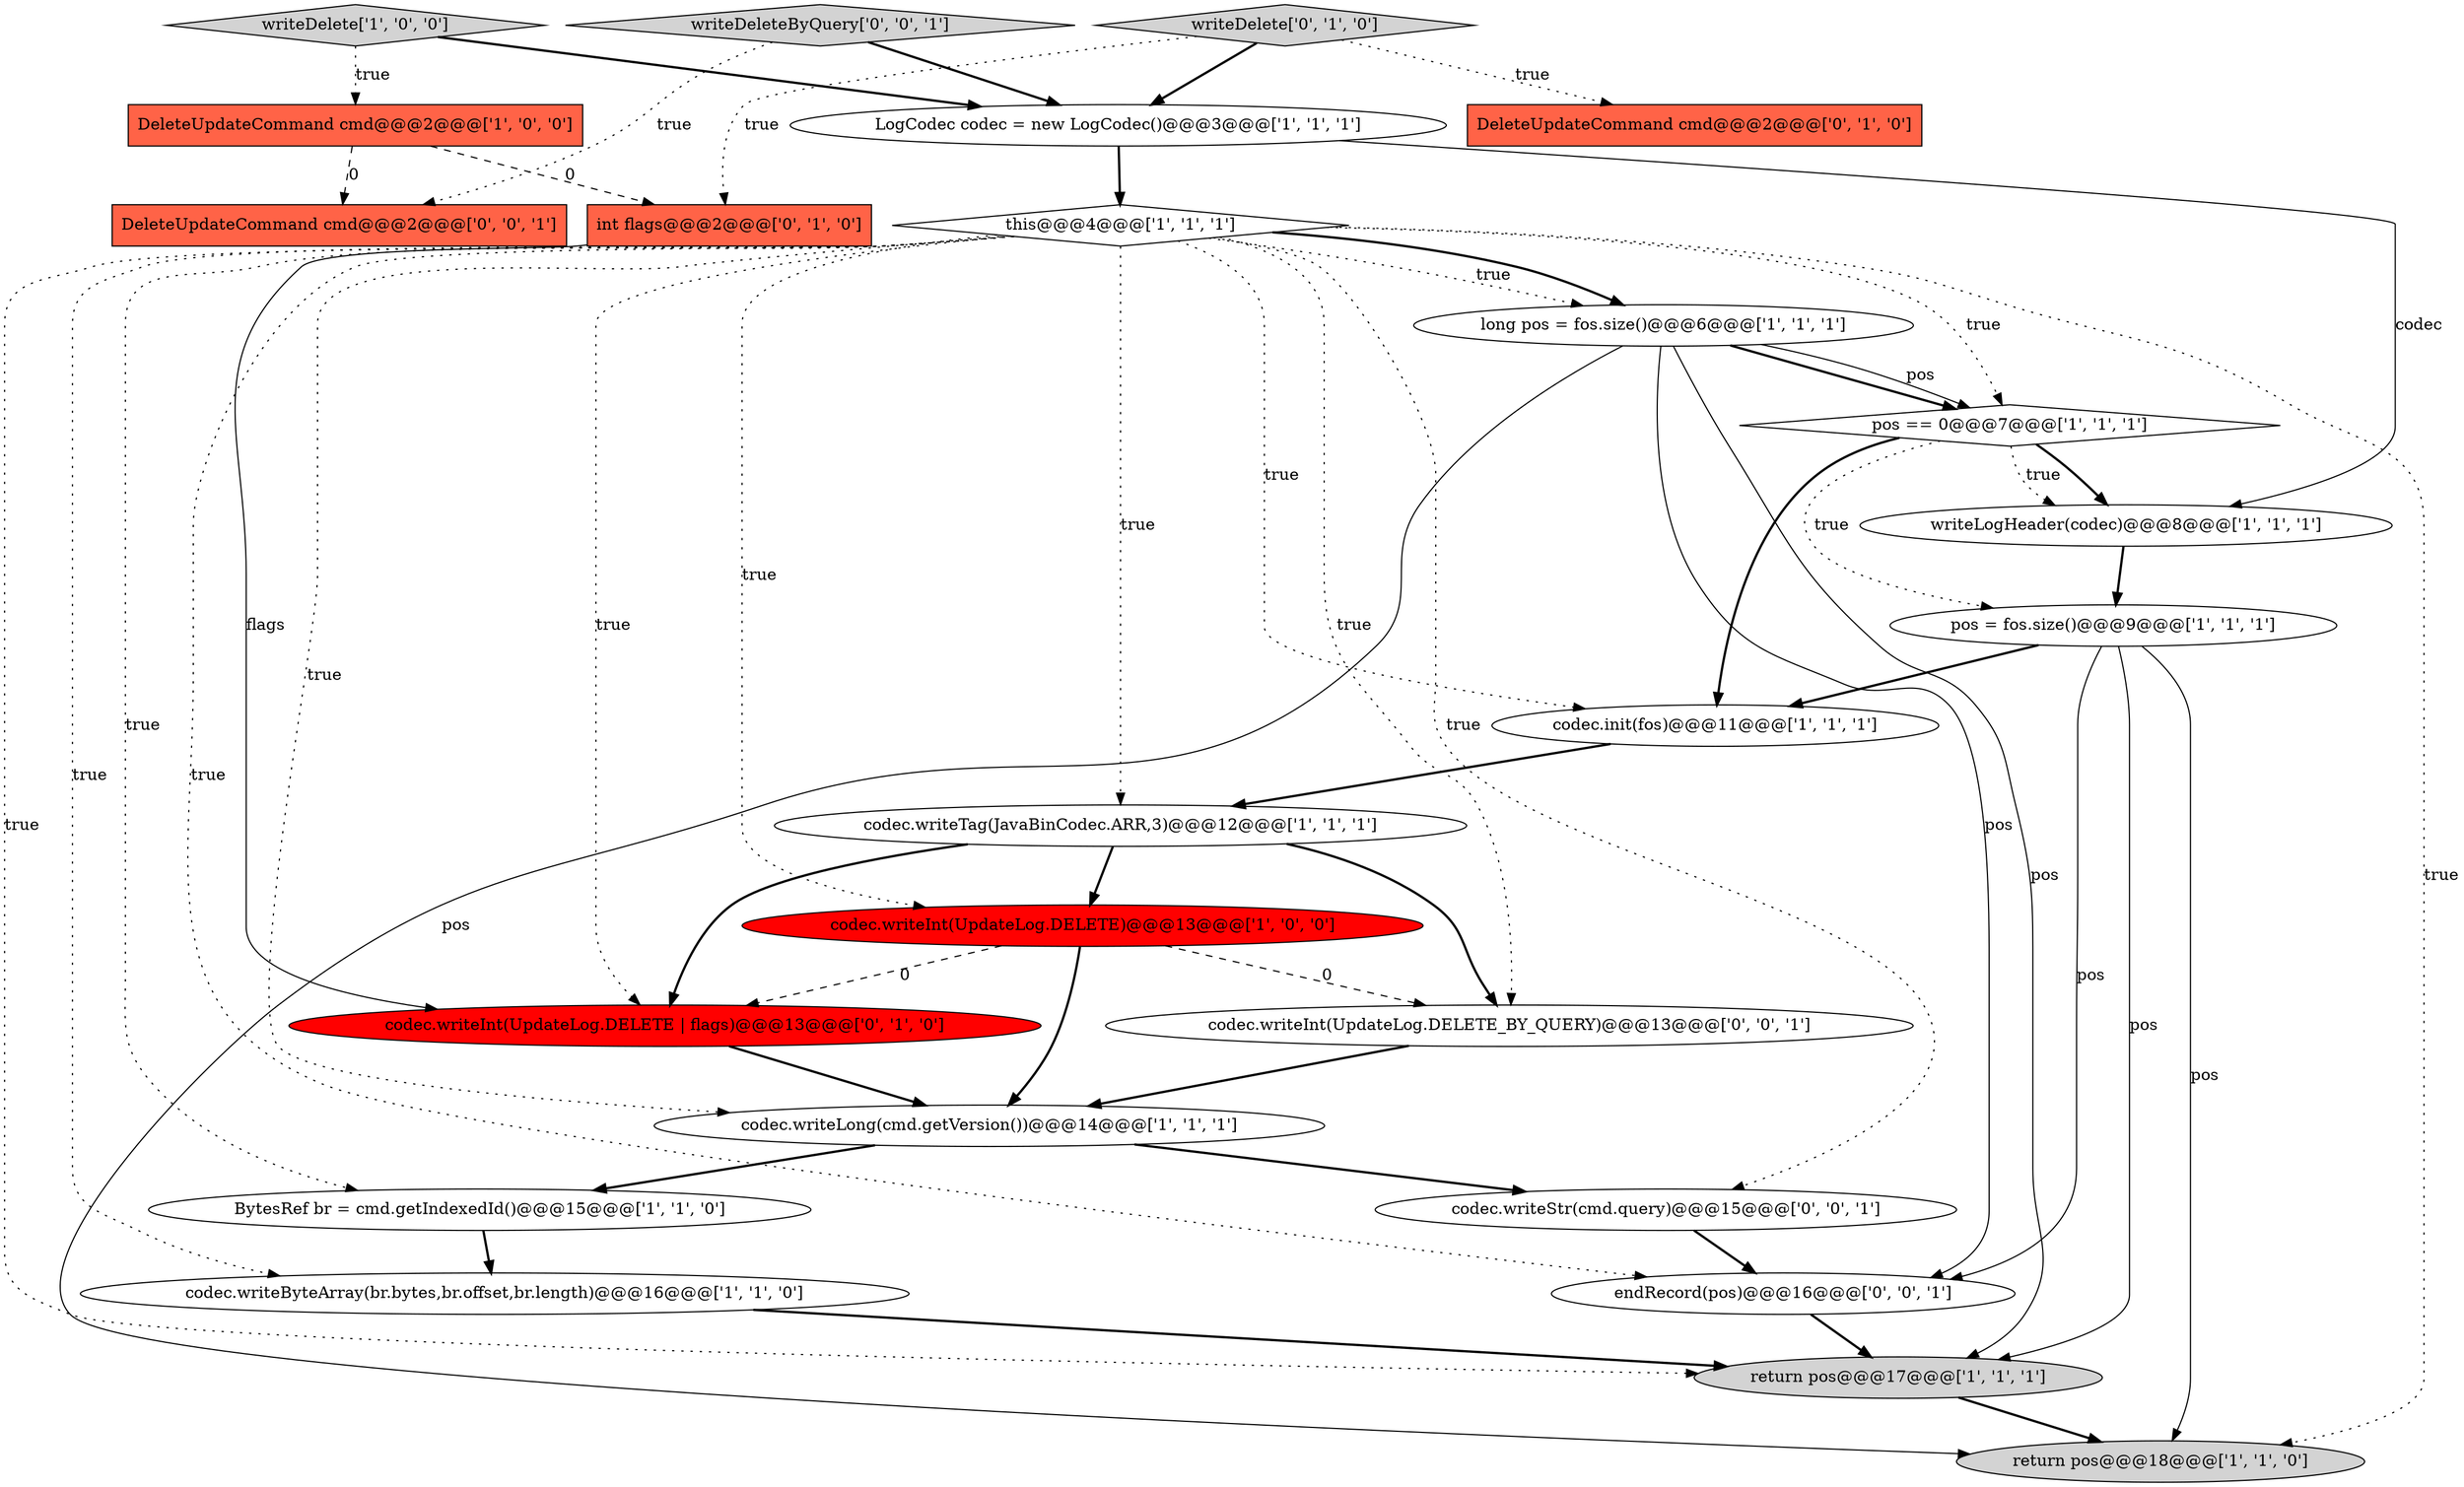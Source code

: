 digraph {
8 [style = filled, label = "writeDelete['1', '0', '0']", fillcolor = lightgray, shape = diamond image = "AAA0AAABBB1BBB"];
3 [style = filled, label = "return pos@@@17@@@['1', '1', '1']", fillcolor = lightgray, shape = ellipse image = "AAA0AAABBB1BBB"];
6 [style = filled, label = "codec.writeByteArray(br.bytes,br.offset,br.length)@@@16@@@['1', '1', '0']", fillcolor = white, shape = ellipse image = "AAA0AAABBB1BBB"];
11 [style = filled, label = "LogCodec codec = new LogCodec()@@@3@@@['1', '1', '1']", fillcolor = white, shape = ellipse image = "AAA0AAABBB1BBB"];
23 [style = filled, label = "DeleteUpdateCommand cmd@@@2@@@['0', '0', '1']", fillcolor = tomato, shape = box image = "AAA0AAABBB3BBB"];
17 [style = filled, label = "codec.writeInt(UpdateLog.DELETE | flags)@@@13@@@['0', '1', '0']", fillcolor = red, shape = ellipse image = "AAA1AAABBB2BBB"];
14 [style = filled, label = "writeLogHeader(codec)@@@8@@@['1', '1', '1']", fillcolor = white, shape = ellipse image = "AAA0AAABBB1BBB"];
0 [style = filled, label = "DeleteUpdateCommand cmd@@@2@@@['1', '0', '0']", fillcolor = tomato, shape = box image = "AAA1AAABBB1BBB"];
10 [style = filled, label = "pos == 0@@@7@@@['1', '1', '1']", fillcolor = white, shape = diamond image = "AAA0AAABBB1BBB"];
13 [style = filled, label = "pos = fos.size()@@@9@@@['1', '1', '1']", fillcolor = white, shape = ellipse image = "AAA0AAABBB1BBB"];
20 [style = filled, label = "writeDeleteByQuery['0', '0', '1']", fillcolor = lightgray, shape = diamond image = "AAA0AAABBB3BBB"];
9 [style = filled, label = "codec.writeLong(cmd.getVersion())@@@14@@@['1', '1', '1']", fillcolor = white, shape = ellipse image = "AAA0AAABBB1BBB"];
2 [style = filled, label = "codec.writeInt(UpdateLog.DELETE)@@@13@@@['1', '0', '0']", fillcolor = red, shape = ellipse image = "AAA1AAABBB1BBB"];
22 [style = filled, label = "codec.writeStr(cmd.query)@@@15@@@['0', '0', '1']", fillcolor = white, shape = ellipse image = "AAA0AAABBB3BBB"];
24 [style = filled, label = "endRecord(pos)@@@16@@@['0', '0', '1']", fillcolor = white, shape = ellipse image = "AAA0AAABBB3BBB"];
16 [style = filled, label = "DeleteUpdateCommand cmd@@@2@@@['0', '1', '0']", fillcolor = tomato, shape = box image = "AAA0AAABBB2BBB"];
5 [style = filled, label = "BytesRef br = cmd.getIndexedId()@@@15@@@['1', '1', '0']", fillcolor = white, shape = ellipse image = "AAA0AAABBB1BBB"];
12 [style = filled, label = "codec.init(fos)@@@11@@@['1', '1', '1']", fillcolor = white, shape = ellipse image = "AAA0AAABBB1BBB"];
7 [style = filled, label = "long pos = fos.size()@@@6@@@['1', '1', '1']", fillcolor = white, shape = ellipse image = "AAA0AAABBB1BBB"];
18 [style = filled, label = "writeDelete['0', '1', '0']", fillcolor = lightgray, shape = diamond image = "AAA0AAABBB2BBB"];
19 [style = filled, label = "int flags@@@2@@@['0', '1', '0']", fillcolor = tomato, shape = box image = "AAA1AAABBB2BBB"];
1 [style = filled, label = "return pos@@@18@@@['1', '1', '0']", fillcolor = lightgray, shape = ellipse image = "AAA0AAABBB1BBB"];
21 [style = filled, label = "codec.writeInt(UpdateLog.DELETE_BY_QUERY)@@@13@@@['0', '0', '1']", fillcolor = white, shape = ellipse image = "AAA0AAABBB3BBB"];
4 [style = filled, label = "this@@@4@@@['1', '1', '1']", fillcolor = white, shape = diamond image = "AAA0AAABBB1BBB"];
15 [style = filled, label = "codec.writeTag(JavaBinCodec.ARR,3)@@@12@@@['1', '1', '1']", fillcolor = white, shape = ellipse image = "AAA0AAABBB1BBB"];
9->22 [style = bold, label=""];
4->6 [style = dotted, label="true"];
6->3 [style = bold, label=""];
4->5 [style = dotted, label="true"];
15->2 [style = bold, label=""];
3->1 [style = bold, label=""];
10->14 [style = bold, label=""];
7->10 [style = bold, label=""];
4->10 [style = dotted, label="true"];
15->21 [style = bold, label=""];
4->1 [style = dotted, label="true"];
18->16 [style = dotted, label="true"];
0->19 [style = dashed, label="0"];
0->23 [style = dashed, label="0"];
17->9 [style = bold, label=""];
18->11 [style = bold, label=""];
11->4 [style = bold, label=""];
12->15 [style = bold, label=""];
18->19 [style = dotted, label="true"];
4->7 [style = dotted, label="true"];
2->9 [style = bold, label=""];
19->17 [style = solid, label="flags"];
4->15 [style = dotted, label="true"];
7->24 [style = solid, label="pos"];
2->17 [style = dashed, label="0"];
4->7 [style = bold, label=""];
7->1 [style = solid, label="pos"];
10->14 [style = dotted, label="true"];
4->21 [style = dotted, label="true"];
15->17 [style = bold, label=""];
21->9 [style = bold, label=""];
13->12 [style = bold, label=""];
13->1 [style = solid, label="pos"];
4->3 [style = dotted, label="true"];
5->6 [style = bold, label=""];
10->13 [style = dotted, label="true"];
2->21 [style = dashed, label="0"];
4->22 [style = dotted, label="true"];
10->12 [style = bold, label=""];
13->3 [style = solid, label="pos"];
7->3 [style = solid, label="pos"];
20->23 [style = dotted, label="true"];
9->5 [style = bold, label=""];
8->0 [style = dotted, label="true"];
4->24 [style = dotted, label="true"];
14->13 [style = bold, label=""];
22->24 [style = bold, label=""];
7->10 [style = solid, label="pos"];
13->24 [style = solid, label="pos"];
4->12 [style = dotted, label="true"];
4->9 [style = dotted, label="true"];
4->17 [style = dotted, label="true"];
8->11 [style = bold, label=""];
24->3 [style = bold, label=""];
4->2 [style = dotted, label="true"];
20->11 [style = bold, label=""];
11->14 [style = solid, label="codec"];
}
